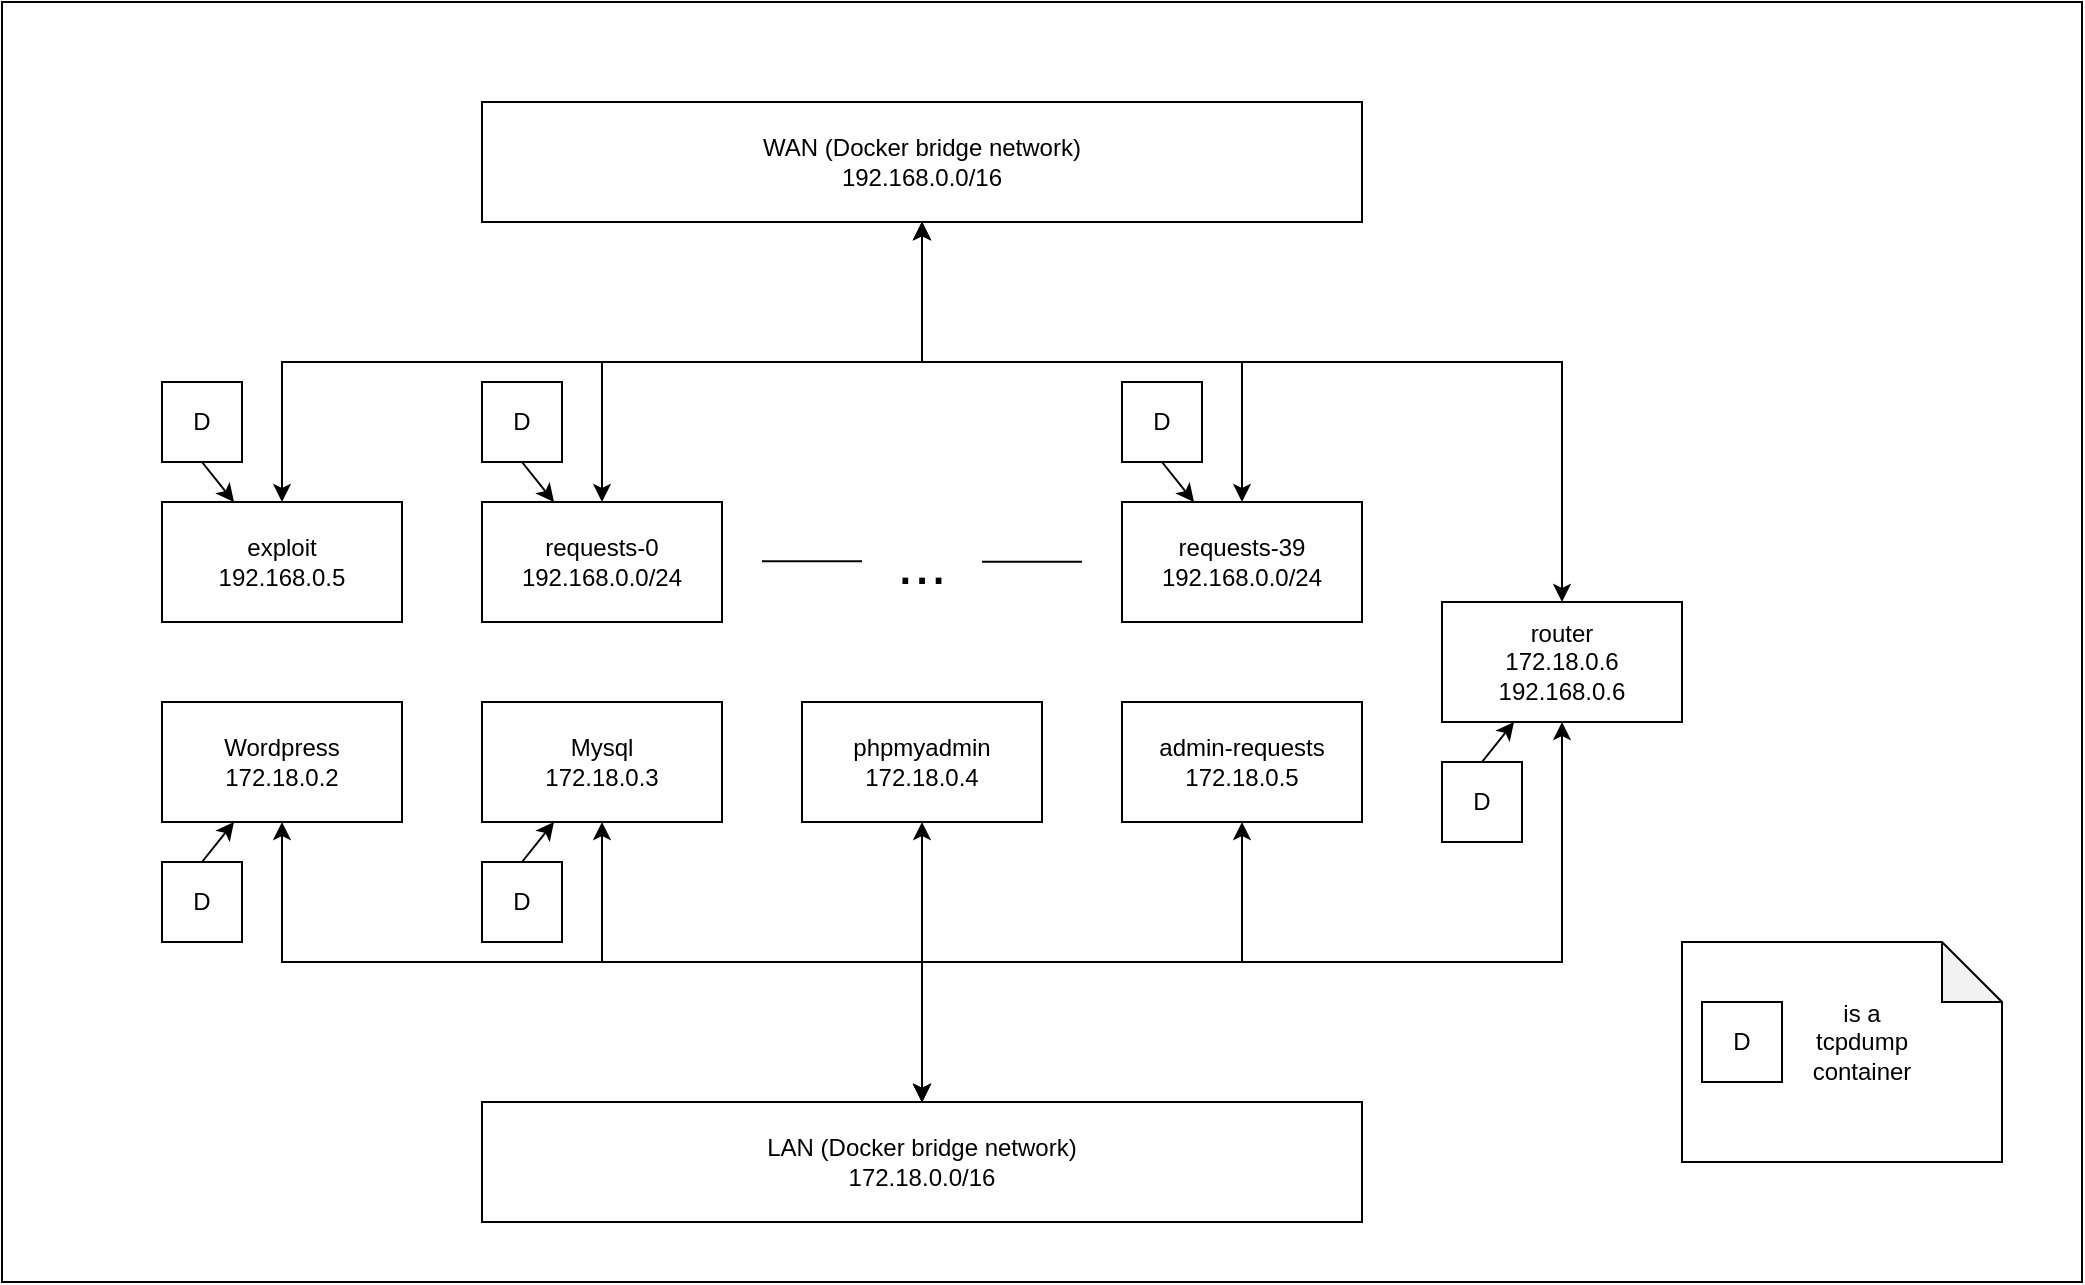 <mxfile version="26.0.16">
  <diagram name="Page-1" id="pNOPrclIeguZw6u4pX0n">
    <mxGraphModel dx="1093" dy="1878" grid="1" gridSize="10" guides="1" tooltips="1" connect="1" arrows="1" fold="1" page="1" pageScale="1" pageWidth="827" pageHeight="1169" math="0" shadow="0">
      <root>
        <mxCell id="0" />
        <mxCell id="1" parent="0" />
        <mxCell id="UPGkTEGfNmWBVER3Gdnw-3" value="" style="rounded=0;whiteSpace=wrap;html=1;" vertex="1" parent="1">
          <mxGeometry x="40" y="-150" width="1040" height="640" as="geometry" />
        </mxCell>
        <mxCell id="UPGkTEGfNmWBVER3Gdnw-1" value="" style="shape=note;whiteSpace=wrap;html=1;backgroundOutline=1;darkOpacity=0.05;" vertex="1" parent="1">
          <mxGeometry x="880" y="320" width="160" height="110" as="geometry" />
        </mxCell>
        <mxCell id="hkvhb1X0sHViUeXnGfo4-16" style="edgeStyle=orthogonalEdgeStyle;rounded=0;orthogonalLoop=1;jettySize=auto;html=1;exitX=0.5;exitY=1;exitDx=0;exitDy=0;entryX=0.5;entryY=0;entryDx=0;entryDy=0;strokeColor=default;align=center;verticalAlign=middle;fontFamily=Helvetica;fontSize=11;fontColor=default;labelBackgroundColor=default;endArrow=classic;endFill=1;startArrow=classic;startFill=1;" parent="1" source="hkvhb1X0sHViUeXnGfo4-1" target="hkvhb1X0sHViUeXnGfo4-6" edge="1">
          <mxGeometry relative="1" as="geometry" />
        </mxCell>
        <mxCell id="hkvhb1X0sHViUeXnGfo4-1" value="&lt;div&gt;Wordpress&lt;/div&gt;&lt;div&gt;172.18.0.2&lt;br&gt;&lt;/div&gt;" style="rounded=0;whiteSpace=wrap;html=1;" parent="1" vertex="1">
          <mxGeometry x="120" y="200" width="120" height="60" as="geometry" />
        </mxCell>
        <mxCell id="hkvhb1X0sHViUeXnGfo4-18" style="edgeStyle=orthogonalEdgeStyle;shape=connector;rounded=0;orthogonalLoop=1;jettySize=auto;html=1;exitX=0.5;exitY=1;exitDx=0;exitDy=0;entryX=0.5;entryY=0;entryDx=0;entryDy=0;strokeColor=default;align=center;verticalAlign=middle;fontFamily=Helvetica;fontSize=11;fontColor=default;labelBackgroundColor=default;endArrow=classic;startArrow=classic;startFill=1;" parent="1" source="hkvhb1X0sHViUeXnGfo4-2" target="hkvhb1X0sHViUeXnGfo4-6" edge="1">
          <mxGeometry relative="1" as="geometry" />
        </mxCell>
        <mxCell id="hkvhb1X0sHViUeXnGfo4-2" value="&lt;div&gt;Mysql&lt;/div&gt;&lt;div&gt;172.18.0.3&lt;br&gt;&lt;/div&gt;" style="rounded=0;whiteSpace=wrap;html=1;" parent="1" vertex="1">
          <mxGeometry x="280" y="200" width="120" height="60" as="geometry" />
        </mxCell>
        <mxCell id="hkvhb1X0sHViUeXnGfo4-20" style="edgeStyle=orthogonalEdgeStyle;shape=connector;rounded=0;orthogonalLoop=1;jettySize=auto;html=1;exitX=0.5;exitY=1;exitDx=0;exitDy=0;entryX=0.5;entryY=0;entryDx=0;entryDy=0;strokeColor=default;align=center;verticalAlign=middle;fontFamily=Helvetica;fontSize=11;fontColor=default;labelBackgroundColor=default;endArrow=classic;startArrow=classic;startFill=1;" parent="1" source="hkvhb1X0sHViUeXnGfo4-3" target="hkvhb1X0sHViUeXnGfo4-6" edge="1">
          <mxGeometry relative="1" as="geometry" />
        </mxCell>
        <mxCell id="hkvhb1X0sHViUeXnGfo4-3" value="&lt;div&gt;admin-requests&lt;/div&gt;&lt;div&gt;172.18.0.5&lt;br&gt;&lt;/div&gt;" style="rounded=0;whiteSpace=wrap;html=1;" parent="1" vertex="1">
          <mxGeometry x="600" y="200" width="120" height="60" as="geometry" />
        </mxCell>
        <mxCell id="hkvhb1X0sHViUeXnGfo4-21" style="edgeStyle=orthogonalEdgeStyle;shape=connector;rounded=0;orthogonalLoop=1;jettySize=auto;html=1;exitX=0.5;exitY=1;exitDx=0;exitDy=0;entryX=0.5;entryY=0;entryDx=0;entryDy=0;strokeColor=default;align=center;verticalAlign=middle;fontFamily=Helvetica;fontSize=11;fontColor=default;labelBackgroundColor=default;endArrow=classic;startArrow=classic;startFill=1;" parent="1" source="hkvhb1X0sHViUeXnGfo4-4" target="hkvhb1X0sHViUeXnGfo4-6" edge="1">
          <mxGeometry relative="1" as="geometry">
            <Array as="points">
              <mxPoint x="820" y="330" />
              <mxPoint x="500" y="330" />
            </Array>
          </mxGeometry>
        </mxCell>
        <mxCell id="hkvhb1X0sHViUeXnGfo4-36" style="edgeStyle=orthogonalEdgeStyle;shape=connector;rounded=0;orthogonalLoop=1;jettySize=auto;html=1;exitX=0.5;exitY=0;exitDx=0;exitDy=0;entryX=0.5;entryY=1;entryDx=0;entryDy=0;strokeColor=default;align=center;verticalAlign=middle;fontFamily=Helvetica;fontSize=11;fontColor=default;labelBackgroundColor=default;startArrow=classic;startFill=1;endArrow=classic;" parent="1" source="hkvhb1X0sHViUeXnGfo4-4" target="hkvhb1X0sHViUeXnGfo4-29" edge="1">
          <mxGeometry relative="1" as="geometry">
            <Array as="points">
              <mxPoint x="820" y="30" />
              <mxPoint x="500" y="30" />
            </Array>
          </mxGeometry>
        </mxCell>
        <mxCell id="hkvhb1X0sHViUeXnGfo4-4" value="&lt;div&gt;router&lt;/div&gt;&lt;div&gt;172.18.0.6&lt;br&gt;&lt;/div&gt;&lt;div&gt;192.168.0.6&lt;br&gt;&lt;/div&gt;" style="rounded=0;whiteSpace=wrap;html=1;" parent="1" vertex="1">
          <mxGeometry x="760" y="150" width="120" height="60" as="geometry" />
        </mxCell>
        <mxCell id="hkvhb1X0sHViUeXnGfo4-19" style="edgeStyle=orthogonalEdgeStyle;shape=connector;rounded=0;orthogonalLoop=1;jettySize=auto;html=1;exitX=0.5;exitY=1;exitDx=0;exitDy=0;entryX=0.5;entryY=0;entryDx=0;entryDy=0;strokeColor=default;align=center;verticalAlign=middle;fontFamily=Helvetica;fontSize=11;fontColor=default;labelBackgroundColor=default;endArrow=classic;startArrow=classic;startFill=1;" parent="1" source="hkvhb1X0sHViUeXnGfo4-5" target="hkvhb1X0sHViUeXnGfo4-6" edge="1">
          <mxGeometry relative="1" as="geometry" />
        </mxCell>
        <mxCell id="hkvhb1X0sHViUeXnGfo4-5" value="&lt;div&gt;phpmyadmin&lt;/div&gt;&lt;div&gt;172.18.0.4&lt;br&gt;&lt;/div&gt;" style="rounded=0;whiteSpace=wrap;html=1;" parent="1" vertex="1">
          <mxGeometry x="440" y="200" width="120" height="60" as="geometry" />
        </mxCell>
        <mxCell id="hkvhb1X0sHViUeXnGfo4-6" value="&lt;div&gt;LAN (Docker bridge network)&lt;/div&gt;&lt;div&gt;172.18.0.0/16&lt;br&gt;&lt;/div&gt;" style="rounded=0;whiteSpace=wrap;html=1;" parent="1" vertex="1">
          <mxGeometry x="280" y="400" width="440" height="60" as="geometry" />
        </mxCell>
        <mxCell id="hkvhb1X0sHViUeXnGfo4-12" style="rounded=0;orthogonalLoop=1;jettySize=auto;html=1;exitX=0.5;exitY=0;exitDx=0;exitDy=0;" parent="1" source="hkvhb1X0sHViUeXnGfo4-7" target="hkvhb1X0sHViUeXnGfo4-1" edge="1">
          <mxGeometry relative="1" as="geometry" />
        </mxCell>
        <mxCell id="hkvhb1X0sHViUeXnGfo4-7" value="D" style="rounded=0;whiteSpace=wrap;html=1;" parent="1" vertex="1">
          <mxGeometry x="120" y="280" width="40" height="40" as="geometry" />
        </mxCell>
        <mxCell id="hkvhb1X0sHViUeXnGfo4-13" style="rounded=0;orthogonalLoop=1;jettySize=auto;html=1;exitX=0.5;exitY=0;exitDx=0;exitDy=0;" parent="1" source="hkvhb1X0sHViUeXnGfo4-8" target="hkvhb1X0sHViUeXnGfo4-2" edge="1">
          <mxGeometry relative="1" as="geometry" />
        </mxCell>
        <mxCell id="hkvhb1X0sHViUeXnGfo4-8" value="D" style="rounded=0;whiteSpace=wrap;html=1;" parent="1" vertex="1">
          <mxGeometry x="280" y="280" width="40" height="40" as="geometry" />
        </mxCell>
        <mxCell id="hkvhb1X0sHViUeXnGfo4-9" value="D" style="rounded=0;whiteSpace=wrap;html=1;" parent="1" vertex="1">
          <mxGeometry x="890" y="350" width="40" height="40" as="geometry" />
        </mxCell>
        <mxCell id="hkvhb1X0sHViUeXnGfo4-15" style="edgeStyle=none;shape=connector;rounded=0;orthogonalLoop=1;jettySize=auto;html=1;exitX=0.5;exitY=0;exitDx=0;exitDy=0;strokeColor=default;align=center;verticalAlign=middle;fontFamily=Helvetica;fontSize=11;fontColor=default;labelBackgroundColor=default;endArrow=classic;" parent="1" source="hkvhb1X0sHViUeXnGfo4-10" target="hkvhb1X0sHViUeXnGfo4-4" edge="1">
          <mxGeometry relative="1" as="geometry" />
        </mxCell>
        <mxCell id="hkvhb1X0sHViUeXnGfo4-10" value="D" style="rounded=0;whiteSpace=wrap;html=1;" parent="1" vertex="1">
          <mxGeometry x="760" y="230" width="40" height="40" as="geometry" />
        </mxCell>
        <mxCell id="hkvhb1X0sHViUeXnGfo4-33" style="edgeStyle=orthogonalEdgeStyle;shape=connector;rounded=0;orthogonalLoop=1;jettySize=auto;html=1;exitX=0.5;exitY=0;exitDx=0;exitDy=0;entryX=0.5;entryY=1;entryDx=0;entryDy=0;strokeColor=default;align=center;verticalAlign=middle;fontFamily=Helvetica;fontSize=11;fontColor=default;labelBackgroundColor=default;endArrow=classic;startArrow=classic;startFill=1;" parent="1" source="hkvhb1X0sHViUeXnGfo4-22" target="hkvhb1X0sHViUeXnGfo4-29" edge="1">
          <mxGeometry relative="1" as="geometry" />
        </mxCell>
        <mxCell id="hkvhb1X0sHViUeXnGfo4-22" value="&lt;div&gt;exploit&lt;/div&gt;&lt;div&gt;192.168.0.5&lt;br&gt;&lt;/div&gt;" style="rounded=0;whiteSpace=wrap;html=1;" parent="1" vertex="1">
          <mxGeometry x="120" y="100" width="120" height="60" as="geometry" />
        </mxCell>
        <mxCell id="hkvhb1X0sHViUeXnGfo4-34" style="edgeStyle=orthogonalEdgeStyle;shape=connector;rounded=0;orthogonalLoop=1;jettySize=auto;html=1;exitX=0.5;exitY=0;exitDx=0;exitDy=0;entryX=0.5;entryY=1;entryDx=0;entryDy=0;strokeColor=default;align=center;verticalAlign=middle;fontFamily=Helvetica;fontSize=11;fontColor=default;labelBackgroundColor=default;startArrow=classic;startFill=1;endArrow=classic;" parent="1" source="hkvhb1X0sHViUeXnGfo4-23" target="hkvhb1X0sHViUeXnGfo4-29" edge="1">
          <mxGeometry relative="1" as="geometry" />
        </mxCell>
        <mxCell id="hkvhb1X0sHViUeXnGfo4-23" value="&lt;div&gt;requests-0&lt;/div&gt;&lt;div&gt;192.168.0.0/24&lt;/div&gt;" style="rounded=0;whiteSpace=wrap;html=1;" parent="1" vertex="1">
          <mxGeometry x="280" y="100" width="120" height="60" as="geometry" />
        </mxCell>
        <mxCell id="hkvhb1X0sHViUeXnGfo4-35" style="edgeStyle=orthogonalEdgeStyle;shape=connector;rounded=0;orthogonalLoop=1;jettySize=auto;html=1;exitX=0.5;exitY=0;exitDx=0;exitDy=0;entryX=0.5;entryY=1;entryDx=0;entryDy=0;strokeColor=default;align=center;verticalAlign=middle;fontFamily=Helvetica;fontSize=11;fontColor=default;labelBackgroundColor=default;startArrow=classic;startFill=1;endArrow=classic;" parent="1" source="hkvhb1X0sHViUeXnGfo4-24" target="hkvhb1X0sHViUeXnGfo4-29" edge="1">
          <mxGeometry relative="1" as="geometry" />
        </mxCell>
        <mxCell id="hkvhb1X0sHViUeXnGfo4-24" value="&lt;div&gt;requests-39&lt;/div&gt;&lt;div&gt;192.168.0.0/24&lt;/div&gt;" style="rounded=0;whiteSpace=wrap;html=1;" parent="1" vertex="1">
          <mxGeometry x="600" y="100" width="120" height="60" as="geometry" />
        </mxCell>
        <mxCell id="hkvhb1X0sHViUeXnGfo4-25" value="&lt;font style=&quot;font-size: 30px;&quot;&gt;...&lt;/font&gt;" style="text;html=1;align=center;verticalAlign=middle;whiteSpace=wrap;rounded=0;fontFamily=Helvetica;fontSize=11;fontColor=default;labelBackgroundColor=default;" parent="1" vertex="1">
          <mxGeometry x="470" y="115" width="60" height="30" as="geometry" />
        </mxCell>
        <mxCell id="hkvhb1X0sHViUeXnGfo4-27" value="" style="endArrow=none;html=1;rounded=0;strokeColor=default;align=center;verticalAlign=middle;fontFamily=Helvetica;fontSize=11;fontColor=default;labelBackgroundColor=default;edgeStyle=orthogonalEdgeStyle;" parent="1" edge="1">
          <mxGeometry width="50" height="50" relative="1" as="geometry">
            <mxPoint x="420" y="129.58" as="sourcePoint" />
            <mxPoint x="470" y="129.58" as="targetPoint" />
          </mxGeometry>
        </mxCell>
        <mxCell id="hkvhb1X0sHViUeXnGfo4-28" value="" style="endArrow=none;html=1;rounded=0;strokeColor=default;align=center;verticalAlign=middle;fontFamily=Helvetica;fontSize=11;fontColor=default;labelBackgroundColor=default;edgeStyle=orthogonalEdgeStyle;" parent="1" edge="1">
          <mxGeometry width="50" height="50" relative="1" as="geometry">
            <mxPoint x="530" y="129.88" as="sourcePoint" />
            <mxPoint x="580" y="129.88" as="targetPoint" />
          </mxGeometry>
        </mxCell>
        <mxCell id="hkvhb1X0sHViUeXnGfo4-29" value="&lt;div&gt;WAN (Docker bridge network)&lt;/div&gt;&lt;div&gt;192.168.0.0/16&lt;br&gt;&lt;/div&gt;" style="rounded=0;whiteSpace=wrap;html=1;" parent="1" vertex="1">
          <mxGeometry x="280" y="-100" width="440" height="60" as="geometry" />
        </mxCell>
        <mxCell id="hkvhb1X0sHViUeXnGfo4-38" style="edgeStyle=none;shape=connector;rounded=0;orthogonalLoop=1;jettySize=auto;html=1;exitX=0.5;exitY=1;exitDx=0;exitDy=0;strokeColor=default;align=center;verticalAlign=middle;fontFamily=Helvetica;fontSize=11;fontColor=default;labelBackgroundColor=default;startArrow=none;startFill=0;endArrow=classic;" parent="1" source="hkvhb1X0sHViUeXnGfo4-30" target="hkvhb1X0sHViUeXnGfo4-23" edge="1">
          <mxGeometry relative="1" as="geometry" />
        </mxCell>
        <mxCell id="hkvhb1X0sHViUeXnGfo4-30" value="D" style="rounded=0;whiteSpace=wrap;html=1;" parent="1" vertex="1">
          <mxGeometry x="280" y="40" width="40" height="40" as="geometry" />
        </mxCell>
        <mxCell id="hkvhb1X0sHViUeXnGfo4-37" style="shape=connector;rounded=0;orthogonalLoop=1;jettySize=auto;html=1;exitX=0.5;exitY=1;exitDx=0;exitDy=0;strokeColor=default;align=center;verticalAlign=middle;fontFamily=Helvetica;fontSize=11;fontColor=default;labelBackgroundColor=default;startArrow=none;startFill=0;endArrow=classic;" parent="1" source="hkvhb1X0sHViUeXnGfo4-31" target="hkvhb1X0sHViUeXnGfo4-22" edge="1">
          <mxGeometry relative="1" as="geometry" />
        </mxCell>
        <mxCell id="hkvhb1X0sHViUeXnGfo4-31" value="D" style="rounded=0;whiteSpace=wrap;html=1;" parent="1" vertex="1">
          <mxGeometry x="120" y="40" width="40" height="40" as="geometry" />
        </mxCell>
        <mxCell id="hkvhb1X0sHViUeXnGfo4-40" style="edgeStyle=none;shape=connector;rounded=0;orthogonalLoop=1;jettySize=auto;html=1;exitX=0.5;exitY=1;exitDx=0;exitDy=0;strokeColor=default;align=center;verticalAlign=middle;fontFamily=Helvetica;fontSize=11;fontColor=default;labelBackgroundColor=default;startArrow=none;startFill=0;endArrow=classic;" parent="1" source="hkvhb1X0sHViUeXnGfo4-32" target="hkvhb1X0sHViUeXnGfo4-24" edge="1">
          <mxGeometry relative="1" as="geometry" />
        </mxCell>
        <mxCell id="hkvhb1X0sHViUeXnGfo4-32" value="D" style="rounded=0;whiteSpace=wrap;html=1;" parent="1" vertex="1">
          <mxGeometry x="600" y="40" width="40" height="40" as="geometry" />
        </mxCell>
        <mxCell id="UPGkTEGfNmWBVER3Gdnw-2" value="is a tcpdump container" style="text;html=1;align=center;verticalAlign=middle;whiteSpace=wrap;rounded=0;" vertex="1" parent="1">
          <mxGeometry x="940" y="355" width="60" height="30" as="geometry" />
        </mxCell>
      </root>
    </mxGraphModel>
  </diagram>
</mxfile>
